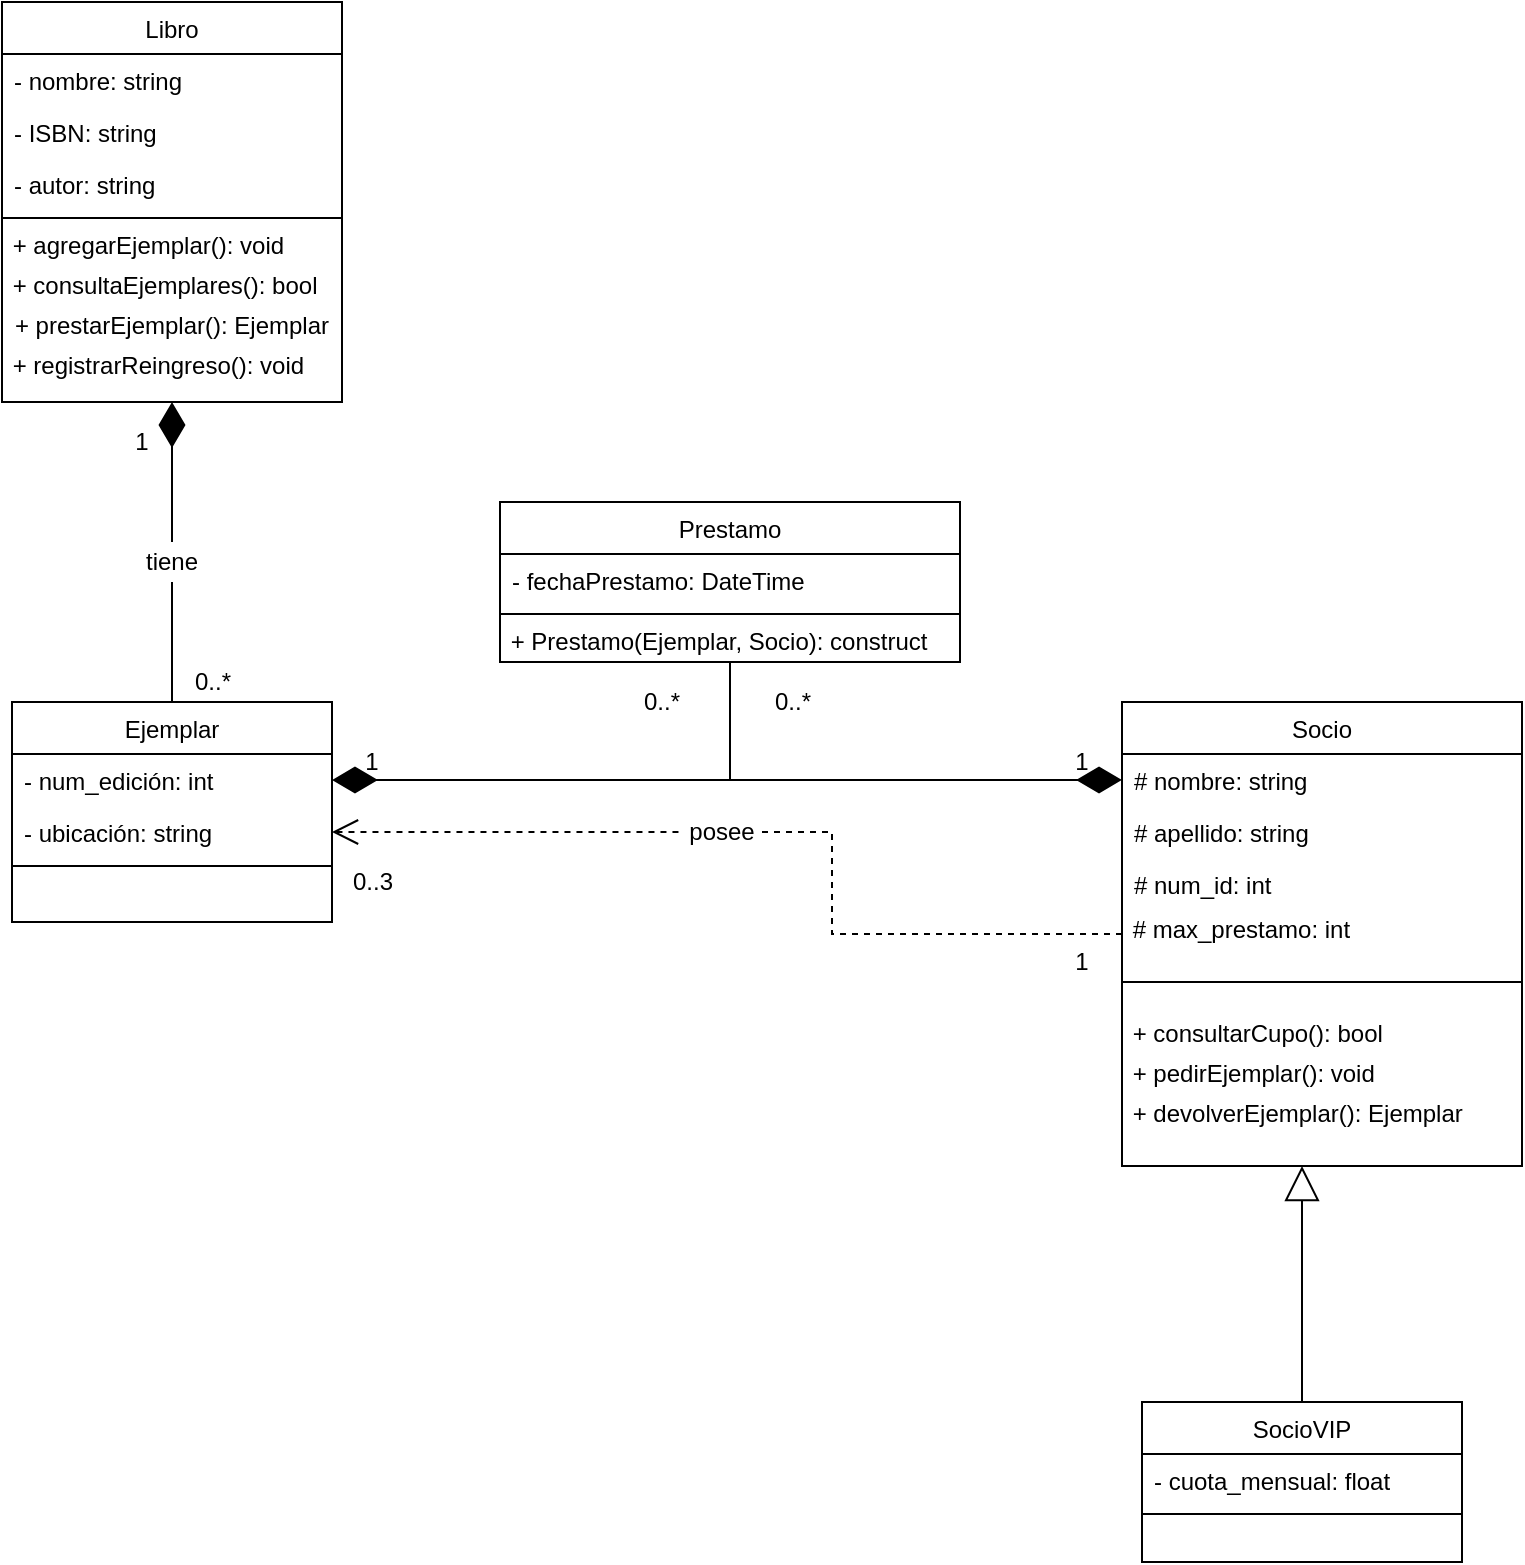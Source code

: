 <mxfile version="14.7.3" type="device"><diagram id="C5RBs43oDa-KdzZeNtuy" name="Page-1"><mxGraphModel dx="496" dy="275" grid="1" gridSize="10" guides="1" tooltips="1" connect="1" arrows="1" fold="1" page="1" pageScale="1" pageWidth="827" pageHeight="1169" math="0" shadow="0"><root><mxCell id="WIyWlLk6GJQsqaUBKTNV-0"/><mxCell id="WIyWlLk6GJQsqaUBKTNV-1" parent="WIyWlLk6GJQsqaUBKTNV-0"/><mxCell id="zkfFHV4jXpPFQw0GAbJ--0" value="Libro" style="swimlane;fontStyle=0;align=center;verticalAlign=top;childLayout=stackLayout;horizontal=1;startSize=26;horizontalStack=0;resizeParent=1;resizeLast=0;collapsible=1;marginBottom=0;rounded=0;shadow=0;strokeWidth=1;" parent="WIyWlLk6GJQsqaUBKTNV-1" vertex="1"><mxGeometry x="50" y="30" width="170" height="200" as="geometry"><mxRectangle x="230" y="140" width="160" height="26" as="alternateBounds"/></mxGeometry></mxCell><mxCell id="zkfFHV4jXpPFQw0GAbJ--1" value="- nombre: string" style="text;align=left;verticalAlign=top;spacingLeft=4;spacingRight=4;overflow=hidden;rotatable=0;points=[[0,0.5],[1,0.5]];portConstraint=eastwest;" parent="zkfFHV4jXpPFQw0GAbJ--0" vertex="1"><mxGeometry y="26" width="170" height="26" as="geometry"/></mxCell><mxCell id="zkfFHV4jXpPFQw0GAbJ--2" value="- ISBN: string" style="text;align=left;verticalAlign=top;spacingLeft=4;spacingRight=4;overflow=hidden;rotatable=0;points=[[0,0.5],[1,0.5]];portConstraint=eastwest;rounded=0;shadow=0;html=0;" parent="zkfFHV4jXpPFQw0GAbJ--0" vertex="1"><mxGeometry y="52" width="170" height="26" as="geometry"/></mxCell><mxCell id="zkfFHV4jXpPFQw0GAbJ--3" value="- autor: string" style="text;align=left;verticalAlign=top;spacingLeft=4;spacingRight=4;overflow=hidden;rotatable=0;points=[[0,0.5],[1,0.5]];portConstraint=eastwest;rounded=0;shadow=0;html=0;" parent="zkfFHV4jXpPFQw0GAbJ--0" vertex="1"><mxGeometry y="78" width="170" height="26" as="geometry"/></mxCell><mxCell id="zkfFHV4jXpPFQw0GAbJ--4" value="" style="line;html=1;strokeWidth=1;align=left;verticalAlign=middle;spacingTop=-1;spacingLeft=3;spacingRight=3;rotatable=0;labelPosition=right;points=[];portConstraint=eastwest;" parent="zkfFHV4jXpPFQw0GAbJ--0" vertex="1"><mxGeometry y="104" width="170" height="8" as="geometry"/></mxCell><mxCell id="PoXOshqWNW-DXzdKqZMb-29" value="&amp;nbsp;+ agregarEjemplar(): void" style="text;html=1;align=left;verticalAlign=middle;resizable=0;points=[];autosize=1;strokeColor=none;" vertex="1" parent="zkfFHV4jXpPFQw0GAbJ--0"><mxGeometry y="112" width="170" height="20" as="geometry"/></mxCell><mxCell id="PoXOshqWNW-DXzdKqZMb-30" value="&amp;nbsp;+ consultaEjemplares(): bool" style="text;html=1;align=left;verticalAlign=middle;resizable=0;points=[];autosize=1;strokeColor=none;" vertex="1" parent="zkfFHV4jXpPFQw0GAbJ--0"><mxGeometry y="132" width="170" height="20" as="geometry"/></mxCell><mxCell id="PoXOshqWNW-DXzdKqZMb-31" value="+ prestarEjemplar(): Ejemplar" style="text;html=1;strokeColor=none;fillColor=none;align=center;verticalAlign=middle;whiteSpace=wrap;rounded=0;" vertex="1" parent="zkfFHV4jXpPFQw0GAbJ--0"><mxGeometry y="152" width="170" height="20" as="geometry"/></mxCell><mxCell id="PoXOshqWNW-DXzdKqZMb-32" value="&amp;nbsp;+ registrarReingreso(): void" style="text;html=1;align=left;verticalAlign=middle;resizable=0;points=[];autosize=1;strokeColor=none;" vertex="1" parent="zkfFHV4jXpPFQw0GAbJ--0"><mxGeometry y="172" width="170" height="20" as="geometry"/></mxCell><mxCell id="zkfFHV4jXpPFQw0GAbJ--17" value="Socio" style="swimlane;fontStyle=0;align=center;verticalAlign=top;childLayout=stackLayout;horizontal=1;startSize=26;horizontalStack=0;resizeParent=1;resizeLast=0;collapsible=1;marginBottom=0;rounded=0;shadow=0;strokeWidth=1;" parent="WIyWlLk6GJQsqaUBKTNV-1" vertex="1"><mxGeometry x="610" y="380" width="200" height="232" as="geometry"><mxRectangle x="550" y="140" width="160" height="26" as="alternateBounds"/></mxGeometry></mxCell><mxCell id="zkfFHV4jXpPFQw0GAbJ--18" value="# nombre: string&#10;" style="text;align=left;verticalAlign=top;spacingLeft=4;spacingRight=4;overflow=hidden;rotatable=0;points=[[0,0.5],[1,0.5]];portConstraint=eastwest;" parent="zkfFHV4jXpPFQw0GAbJ--17" vertex="1"><mxGeometry y="26" width="200" height="26" as="geometry"/></mxCell><mxCell id="zkfFHV4jXpPFQw0GAbJ--19" value="# apellido: string" style="text;align=left;verticalAlign=top;spacingLeft=4;spacingRight=4;overflow=hidden;rotatable=0;points=[[0,0.5],[1,0.5]];portConstraint=eastwest;rounded=0;shadow=0;html=0;" parent="zkfFHV4jXpPFQw0GAbJ--17" vertex="1"><mxGeometry y="52" width="200" height="26" as="geometry"/></mxCell><mxCell id="zkfFHV4jXpPFQw0GAbJ--20" value="# num_id: int" style="text;align=left;verticalAlign=top;spacingLeft=4;spacingRight=4;overflow=hidden;rotatable=0;points=[[0,0.5],[1,0.5]];portConstraint=eastwest;rounded=0;shadow=0;html=0;" parent="zkfFHV4jXpPFQw0GAbJ--17" vertex="1"><mxGeometry y="78" width="200" height="26" as="geometry"/></mxCell><mxCell id="PoXOshqWNW-DXzdKqZMb-17" value="&amp;nbsp;# max_prestamo: int" style="text;html=1;align=left;verticalAlign=middle;resizable=0;points=[];autosize=1;strokeColor=none;" vertex="1" parent="zkfFHV4jXpPFQw0GAbJ--17"><mxGeometry y="104" width="200" height="20" as="geometry"/></mxCell><mxCell id="zkfFHV4jXpPFQw0GAbJ--23" value="" style="line;html=1;strokeWidth=1;align=left;verticalAlign=middle;spacingTop=-1;spacingLeft=3;spacingRight=3;rotatable=0;labelPosition=right;points=[];portConstraint=eastwest;" parent="zkfFHV4jXpPFQw0GAbJ--17" vertex="1"><mxGeometry y="124" width="200" height="32" as="geometry"/></mxCell><mxCell id="PoXOshqWNW-DXzdKqZMb-33" value="&amp;nbsp;+ consultarCupo(): bool" style="text;html=1;align=left;verticalAlign=middle;resizable=0;points=[];autosize=1;strokeColor=none;" vertex="1" parent="zkfFHV4jXpPFQw0GAbJ--17"><mxGeometry y="156" width="200" height="20" as="geometry"/></mxCell><mxCell id="PoXOshqWNW-DXzdKqZMb-34" value="&amp;nbsp;+ pedirEjemplar(): void" style="text;html=1;align=left;verticalAlign=middle;resizable=0;points=[];autosize=1;strokeColor=none;" vertex="1" parent="zkfFHV4jXpPFQw0GAbJ--17"><mxGeometry y="176" width="200" height="20" as="geometry"/></mxCell><mxCell id="PoXOshqWNW-DXzdKqZMb-35" value="&amp;nbsp;+ devolverEjemplar(): Ejemplar" style="text;html=1;align=left;verticalAlign=middle;resizable=0;points=[];autosize=1;strokeColor=none;" vertex="1" parent="zkfFHV4jXpPFQw0GAbJ--17"><mxGeometry y="196" width="200" height="20" as="geometry"/></mxCell><mxCell id="PoXOshqWNW-DXzdKqZMb-1" value="SocioVIP" style="swimlane;fontStyle=0;align=center;verticalAlign=top;childLayout=stackLayout;horizontal=1;startSize=26;horizontalStack=0;resizeParent=1;resizeLast=0;collapsible=1;marginBottom=0;rounded=0;shadow=0;strokeWidth=1;" vertex="1" parent="WIyWlLk6GJQsqaUBKTNV-1"><mxGeometry x="620" y="730" width="160" height="80" as="geometry"><mxRectangle x="550" y="140" width="160" height="26" as="alternateBounds"/></mxGeometry></mxCell><mxCell id="PoXOshqWNW-DXzdKqZMb-4" value="- cuota_mensual: float" style="text;align=left;verticalAlign=top;spacingLeft=4;spacingRight=4;overflow=hidden;rotatable=0;points=[[0,0.5],[1,0.5]];portConstraint=eastwest;rounded=0;shadow=0;html=0;" vertex="1" parent="PoXOshqWNW-DXzdKqZMb-1"><mxGeometry y="26" width="160" height="26" as="geometry"/></mxCell><mxCell id="PoXOshqWNW-DXzdKqZMb-5" value="" style="line;html=1;strokeWidth=1;align=left;verticalAlign=middle;spacingTop=-1;spacingLeft=3;spacingRight=3;rotatable=0;labelPosition=right;points=[];portConstraint=eastwest;" vertex="1" parent="PoXOshqWNW-DXzdKqZMb-1"><mxGeometry y="52" width="160" height="8" as="geometry"/></mxCell><mxCell id="PoXOshqWNW-DXzdKqZMb-11" style="edgeStyle=orthogonalEdgeStyle;rounded=0;orthogonalLoop=1;jettySize=auto;html=1;exitX=0.5;exitY=0;exitDx=0;exitDy=0;entryX=0.5;entryY=1;entryDx=0;entryDy=0;endArrow=diamondThin;endFill=1;startArrow=none;endSize=20;" edge="1" parent="WIyWlLk6GJQsqaUBKTNV-1" source="PoXOshqWNW-DXzdKqZMb-12" target="zkfFHV4jXpPFQw0GAbJ--0"><mxGeometry relative="1" as="geometry"><Array as="points"><mxPoint x="135" y="230"/></Array></mxGeometry></mxCell><mxCell id="PoXOshqWNW-DXzdKqZMb-6" value="Ejemplar" style="swimlane;fontStyle=0;align=center;verticalAlign=top;childLayout=stackLayout;horizontal=1;startSize=26;horizontalStack=0;resizeParent=1;resizeLast=0;collapsible=1;marginBottom=0;rounded=0;shadow=0;strokeWidth=1;" vertex="1" parent="WIyWlLk6GJQsqaUBKTNV-1"><mxGeometry x="55" y="380" width="160" height="110" as="geometry"><mxRectangle x="230" y="140" width="160" height="26" as="alternateBounds"/></mxGeometry></mxCell><mxCell id="PoXOshqWNW-DXzdKqZMb-7" value="- num_edición: int" style="text;align=left;verticalAlign=top;spacingLeft=4;spacingRight=4;overflow=hidden;rotatable=0;points=[[0,0.5],[1,0.5]];portConstraint=eastwest;" vertex="1" parent="PoXOshqWNW-DXzdKqZMb-6"><mxGeometry y="26" width="160" height="26" as="geometry"/></mxCell><mxCell id="PoXOshqWNW-DXzdKqZMb-8" value="- ubicación: string" style="text;align=left;verticalAlign=top;spacingLeft=4;spacingRight=4;overflow=hidden;rotatable=0;points=[[0,0.5],[1,0.5]];portConstraint=eastwest;rounded=0;shadow=0;html=0;" vertex="1" parent="PoXOshqWNW-DXzdKqZMb-6"><mxGeometry y="52" width="160" height="26" as="geometry"/></mxCell><mxCell id="PoXOshqWNW-DXzdKqZMb-10" value="" style="line;html=1;strokeWidth=1;align=left;verticalAlign=middle;spacingTop=-1;spacingLeft=3;spacingRight=3;rotatable=0;labelPosition=right;points=[];portConstraint=eastwest;" vertex="1" parent="PoXOshqWNW-DXzdKqZMb-6"><mxGeometry y="78" width="160" height="8" as="geometry"/></mxCell><mxCell id="PoXOshqWNW-DXzdKqZMb-12" value="tiene" style="text;html=1;strokeColor=none;fillColor=none;align=center;verticalAlign=middle;whiteSpace=wrap;rounded=0;" vertex="1" parent="WIyWlLk6GJQsqaUBKTNV-1"><mxGeometry x="115" y="300" width="40" height="20" as="geometry"/></mxCell><mxCell id="PoXOshqWNW-DXzdKqZMb-13" value="" style="edgeStyle=orthogonalEdgeStyle;rounded=0;orthogonalLoop=1;jettySize=auto;html=1;exitX=0.5;exitY=0;exitDx=0;exitDy=0;entryX=0.5;entryY=1;entryDx=0;entryDy=0;endArrow=none;endFill=0;startArrow=none;startFill=0;endSize=10;startSize=15;" edge="1" parent="WIyWlLk6GJQsqaUBKTNV-1" source="PoXOshqWNW-DXzdKqZMb-6" target="PoXOshqWNW-DXzdKqZMb-12"><mxGeometry relative="1" as="geometry"><mxPoint x="210" y="290" as="sourcePoint"/><mxPoint x="210" y="178" as="targetPoint"/><Array as="points"><mxPoint x="135" y="320"/></Array></mxGeometry></mxCell><mxCell id="PoXOshqWNW-DXzdKqZMb-14" value="1" style="text;html=1;strokeColor=none;fillColor=none;align=center;verticalAlign=middle;whiteSpace=wrap;rounded=0;" vertex="1" parent="WIyWlLk6GJQsqaUBKTNV-1"><mxGeometry x="100" y="240" width="40" height="20" as="geometry"/></mxCell><mxCell id="PoXOshqWNW-DXzdKqZMb-16" value="0..*" style="text;html=1;align=center;verticalAlign=middle;resizable=0;points=[];autosize=1;strokeColor=none;" vertex="1" parent="WIyWlLk6GJQsqaUBKTNV-1"><mxGeometry x="140" y="360" width="30" height="20" as="geometry"/></mxCell><mxCell id="PoXOshqWNW-DXzdKqZMb-18" style="edgeStyle=orthogonalEdgeStyle;rounded=0;orthogonalLoop=1;jettySize=auto;html=1;endArrow=block;endFill=0;startArrow=none;startFill=0;endSize=15;" edge="1" parent="WIyWlLk6GJQsqaUBKTNV-1" source="PoXOshqWNW-DXzdKqZMb-1" target="zkfFHV4jXpPFQw0GAbJ--17"><mxGeometry relative="1" as="geometry"><mxPoint x="520" y="689" as="sourcePoint"/><Array as="points"><mxPoint x="700" y="720"/><mxPoint x="700" y="720"/></Array></mxGeometry></mxCell><mxCell id="PoXOshqWNW-DXzdKqZMb-19" style="edgeStyle=orthogonalEdgeStyle;rounded=0;orthogonalLoop=1;jettySize=auto;html=1;exitX=1;exitY=0.5;exitDx=0;exitDy=0;startArrow=none;startFill=0;endArrow=none;endFill=0;endSize=15;dashed=1;" edge="1" parent="WIyWlLk6GJQsqaUBKTNV-1" source="PoXOshqWNW-DXzdKqZMb-22" target="zkfFHV4jXpPFQw0GAbJ--17"><mxGeometry relative="1" as="geometry"><Array as="points"><mxPoint x="465" y="445"/><mxPoint x="465" y="496"/></Array></mxGeometry></mxCell><mxCell id="PoXOshqWNW-DXzdKqZMb-22" value="posee" style="text;html=1;align=center;verticalAlign=middle;whiteSpace=wrap;rounded=0;" vertex="1" parent="WIyWlLk6GJQsqaUBKTNV-1"><mxGeometry x="390" y="435" width="40" height="20" as="geometry"/></mxCell><mxCell id="PoXOshqWNW-DXzdKqZMb-24" value="" style="edgeStyle=orthogonalEdgeStyle;rounded=0;orthogonalLoop=1;jettySize=auto;html=1;exitX=1;exitY=0.5;exitDx=0;exitDy=0;startArrow=open;startFill=0;endArrow=none;endFill=0;endSize=15;dashed=1;startSize=11;" edge="1" parent="WIyWlLk6GJQsqaUBKTNV-1" source="PoXOshqWNW-DXzdKqZMb-8" target="PoXOshqWNW-DXzdKqZMb-22"><mxGeometry relative="1" as="geometry"><mxPoint x="220" y="455" as="sourcePoint"/><mxPoint x="390" y="480" as="targetPoint"/></mxGeometry></mxCell><mxCell id="PoXOshqWNW-DXzdKqZMb-26" value="1" style="text;html=1;strokeColor=none;fillColor=none;align=center;verticalAlign=middle;whiteSpace=wrap;rounded=0;" vertex="1" parent="WIyWlLk6GJQsqaUBKTNV-1"><mxGeometry x="570" y="500" width="40" height="20" as="geometry"/></mxCell><mxCell id="PoXOshqWNW-DXzdKqZMb-28" value="0..3" style="text;html=1;align=center;verticalAlign=middle;resizable=0;points=[];autosize=1;strokeColor=none;" vertex="1" parent="WIyWlLk6GJQsqaUBKTNV-1"><mxGeometry x="215" y="460" width="40" height="20" as="geometry"/></mxCell><mxCell id="PoXOshqWNW-DXzdKqZMb-36" value="Prestamo" style="swimlane;fontStyle=0;align=center;verticalAlign=top;childLayout=stackLayout;horizontal=1;startSize=26;horizontalStack=0;resizeParent=1;resizeLast=0;collapsible=1;marginBottom=0;rounded=0;shadow=0;strokeWidth=1;" vertex="1" parent="WIyWlLk6GJQsqaUBKTNV-1"><mxGeometry x="299" y="280" width="230" height="80" as="geometry"><mxRectangle x="230" y="140" width="160" height="26" as="alternateBounds"/></mxGeometry></mxCell><mxCell id="PoXOshqWNW-DXzdKqZMb-37" value="- fechaPrestamo: DateTime" style="text;align=left;verticalAlign=top;spacingLeft=4;spacingRight=4;overflow=hidden;rotatable=0;points=[[0,0.5],[1,0.5]];portConstraint=eastwest;" vertex="1" parent="PoXOshqWNW-DXzdKqZMb-36"><mxGeometry y="26" width="230" height="26" as="geometry"/></mxCell><mxCell id="PoXOshqWNW-DXzdKqZMb-39" value="" style="line;html=1;strokeWidth=1;align=left;verticalAlign=middle;spacingTop=-1;spacingLeft=3;spacingRight=3;rotatable=0;labelPosition=right;points=[];portConstraint=eastwest;" vertex="1" parent="PoXOshqWNW-DXzdKqZMb-36"><mxGeometry y="52" width="230" height="8" as="geometry"/></mxCell><mxCell id="PoXOshqWNW-DXzdKqZMb-40" value="&amp;nbsp;+ Prestamo(Ejemplar, Socio): construct" style="text;html=1;align=left;verticalAlign=middle;resizable=0;points=[];autosize=1;strokeColor=none;" vertex="1" parent="PoXOshqWNW-DXzdKqZMb-36"><mxGeometry y="60" width="230" height="20" as="geometry"/></mxCell><mxCell id="PoXOshqWNW-DXzdKqZMb-41" style="edgeStyle=orthogonalEdgeStyle;rounded=0;orthogonalLoop=1;jettySize=auto;html=1;startArrow=none;startFill=0;endArrow=diamondThin;endFill=1;startSize=19;endSize=20;" edge="1" parent="WIyWlLk6GJQsqaUBKTNV-1" source="PoXOshqWNW-DXzdKqZMb-40" target="PoXOshqWNW-DXzdKqZMb-7"><mxGeometry relative="1" as="geometry"/></mxCell><mxCell id="PoXOshqWNW-DXzdKqZMb-42" style="edgeStyle=orthogonalEdgeStyle;rounded=0;orthogonalLoop=1;jettySize=auto;html=1;entryX=0;entryY=0.5;entryDx=0;entryDy=0;startArrow=none;startFill=0;endArrow=diamondThin;endFill=1;startSize=11;endSize=20;" edge="1" parent="WIyWlLk6GJQsqaUBKTNV-1" source="PoXOshqWNW-DXzdKqZMb-40" target="zkfFHV4jXpPFQw0GAbJ--18"><mxGeometry relative="1" as="geometry"/></mxCell><mxCell id="PoXOshqWNW-DXzdKqZMb-44" value="1" style="text;html=1;strokeColor=none;fillColor=none;align=center;verticalAlign=middle;whiteSpace=wrap;rounded=0;" vertex="1" parent="WIyWlLk6GJQsqaUBKTNV-1"><mxGeometry x="215" y="400" width="40" height="20" as="geometry"/></mxCell><mxCell id="PoXOshqWNW-DXzdKqZMb-45" value="1" style="text;html=1;strokeColor=none;fillColor=none;align=center;verticalAlign=middle;whiteSpace=wrap;rounded=0;" vertex="1" parent="WIyWlLk6GJQsqaUBKTNV-1"><mxGeometry x="570" y="400" width="40" height="20" as="geometry"/></mxCell><mxCell id="PoXOshqWNW-DXzdKqZMb-46" value="0..*" style="text;html=1;strokeColor=none;fillColor=none;align=center;verticalAlign=middle;whiteSpace=wrap;rounded=0;" vertex="1" parent="WIyWlLk6GJQsqaUBKTNV-1"><mxGeometry x="360" y="370" width="40" height="20" as="geometry"/></mxCell><mxCell id="PoXOshqWNW-DXzdKqZMb-47" value="0..*" style="text;html=1;align=center;verticalAlign=middle;resizable=0;points=[];autosize=1;strokeColor=none;" vertex="1" parent="WIyWlLk6GJQsqaUBKTNV-1"><mxGeometry x="430" y="370" width="30" height="20" as="geometry"/></mxCell></root></mxGraphModel></diagram></mxfile>